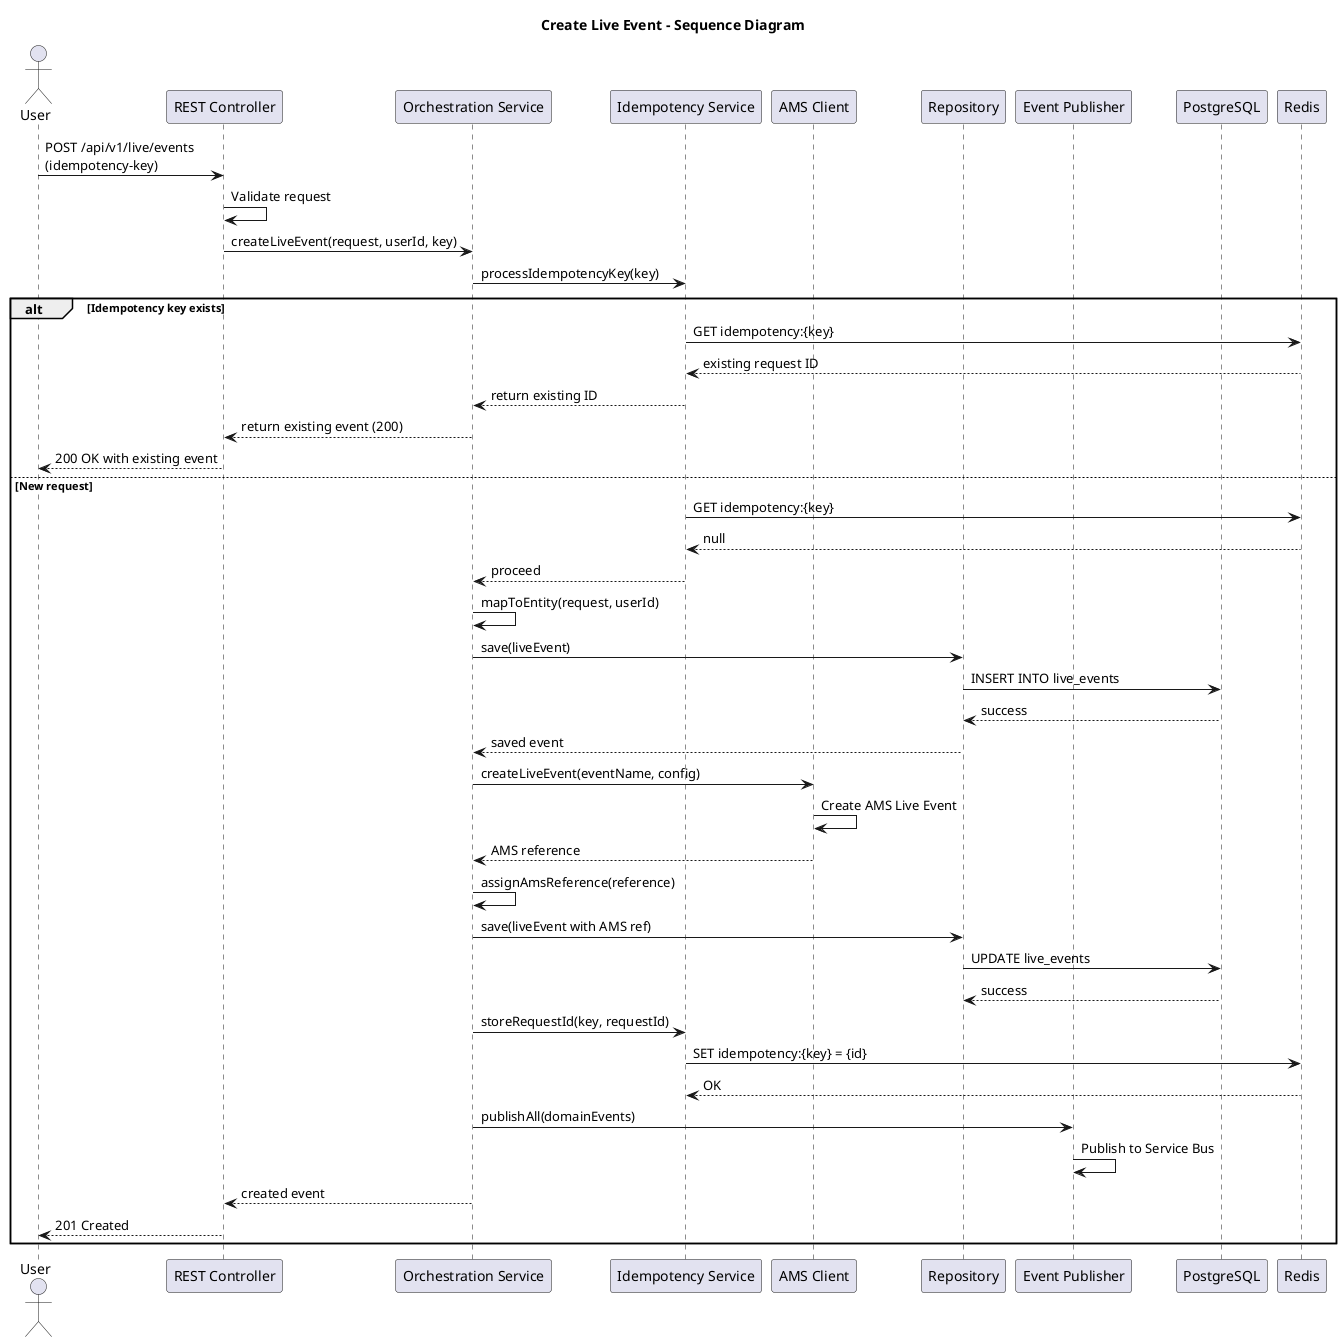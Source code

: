@startuml Create Live Event Sequence
title Create Live Event - Sequence Diagram

actor User
participant "REST Controller" as Controller
participant "Orchestration Service" as Service
participant "Idempotency Service" as Idempotency
participant "AMS Client" as AMS
participant "Repository" as Repo
participant "Event Publisher" as Publisher
participant "PostgreSQL" as DB
participant "Redis" as Redis

User -> Controller: POST /api/v1/live/events\n(idempotency-key)
Controller -> Controller: Validate request

Controller -> Service: createLiveEvent(request, userId, key)
Service -> Idempotency: processIdempotencyKey(key)

alt Idempotency key exists
    Idempotency -> Redis: GET idempotency:{key}
    Redis --> Idempotency: existing request ID
    Idempotency --> Service: return existing ID
    Service --> Controller: return existing event (200)
    Controller --> User: 200 OK with existing event
else New request
    Idempotency -> Redis: GET idempotency:{key}
    Redis --> Idempotency: null
    Idempotency --> Service: proceed
    
    Service -> Service: mapToEntity(request, userId)
    Service -> Repo: save(liveEvent)
    Repo -> DB: INSERT INTO live_events
    DB --> Repo: success
    Repo --> Service: saved event
    
    Service -> AMS: createLiveEvent(eventName, config)
    AMS -> AMS: Create AMS Live Event
    AMS --> Service: AMS reference
    
    Service -> Service: assignAmsReference(reference)
    Service -> Repo: save(liveEvent with AMS ref)
    Repo -> DB: UPDATE live_events
    DB --> Repo: success
    
    Service -> Idempotency: storeRequestId(key, requestId)
    Idempotency -> Redis: SET idempotency:{key} = {id}
    Redis --> Idempotency: OK
    
    Service -> Publisher: publishAll(domainEvents)
    Publisher -> Publisher: Publish to Service Bus
    
    Service --> Controller: created event
    Controller --> User: 201 Created
end

@enduml

